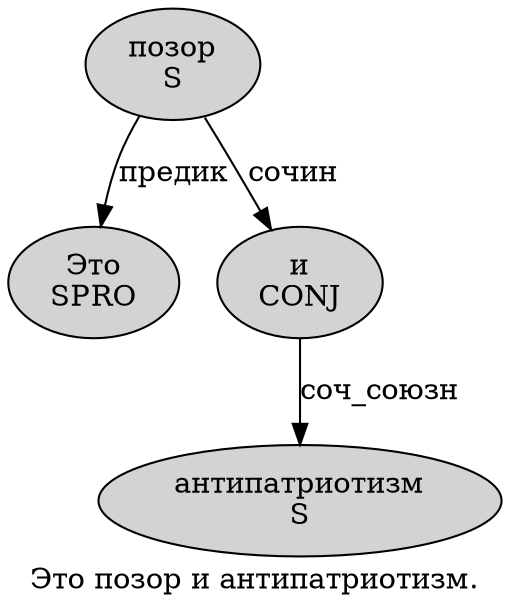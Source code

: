 digraph SENTENCE_1955 {
	graph [label="Это позор и антипатриотизм."]
	node [style=filled]
		0 [label="Это
SPRO" color="" fillcolor=lightgray penwidth=1 shape=ellipse]
		1 [label="позор
S" color="" fillcolor=lightgray penwidth=1 shape=ellipse]
		2 [label="и
CONJ" color="" fillcolor=lightgray penwidth=1 shape=ellipse]
		3 [label="антипатриотизм
S" color="" fillcolor=lightgray penwidth=1 shape=ellipse]
			2 -> 3 [label="соч_союзн"]
			1 -> 0 [label="предик"]
			1 -> 2 [label="сочин"]
}